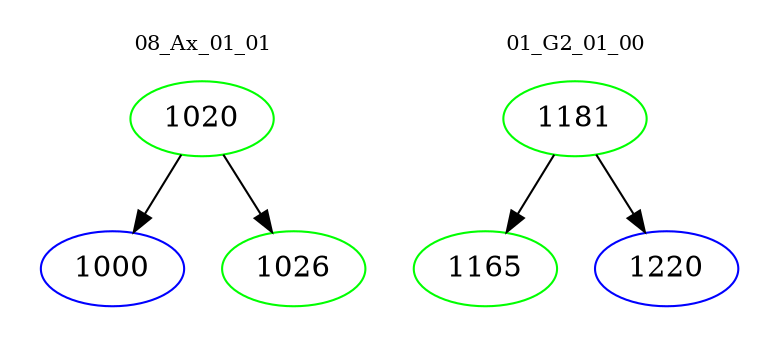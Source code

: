 digraph{
subgraph cluster_0 {
color = white
label = "08_Ax_01_01";
fontsize=10;
T0_1020 [label="1020", color="green"]
T0_1020 -> T0_1000 [color="black"]
T0_1000 [label="1000", color="blue"]
T0_1020 -> T0_1026 [color="black"]
T0_1026 [label="1026", color="green"]
}
subgraph cluster_1 {
color = white
label = "01_G2_01_00";
fontsize=10;
T1_1181 [label="1181", color="green"]
T1_1181 -> T1_1165 [color="black"]
T1_1165 [label="1165", color="green"]
T1_1181 -> T1_1220 [color="black"]
T1_1220 [label="1220", color="blue"]
}
}
